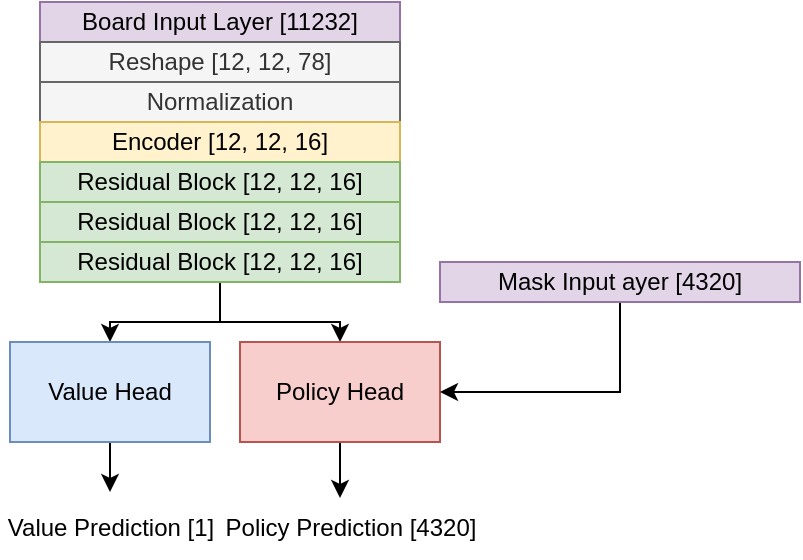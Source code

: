<mxfile version="24.4.0" type="github">
  <diagram name="Page-1" id="ht5UlmDzYOv5slASDZWB">
    <mxGraphModel dx="1094" dy="583" grid="1" gridSize="10" guides="1" tooltips="1" connect="1" arrows="1" fold="1" page="1" pageScale="1" pageWidth="850" pageHeight="1100" math="0" shadow="0">
      <root>
        <mxCell id="0" />
        <mxCell id="1" parent="0" />
        <mxCell id="0rLdkSzVbtEHq6efQS0L-1" value="&lt;div&gt;Board Input Layer [11232]&lt;/div&gt;" style="rounded=0;whiteSpace=wrap;html=1;fillColor=#e1d5e7;strokeColor=#9673a6;" vertex="1" parent="1">
          <mxGeometry x="360" y="260" width="180" height="20" as="geometry" />
        </mxCell>
        <mxCell id="0rLdkSzVbtEHq6efQS0L-40" value="&lt;div&gt;Normalization&lt;/div&gt;" style="rounded=0;whiteSpace=wrap;html=1;fillColor=#f5f5f5;fontColor=#333333;strokeColor=#666666;" vertex="1" parent="1">
          <mxGeometry x="360" y="300" width="180" height="20" as="geometry" />
        </mxCell>
        <mxCell id="0rLdkSzVbtEHq6efQS0L-42" value="Reshape [12, 12, 78]" style="rounded=0;whiteSpace=wrap;html=1;fillColor=#f5f5f5;fontColor=#333333;strokeColor=#666666;" vertex="1" parent="1">
          <mxGeometry x="360" y="280" width="180" height="20" as="geometry" />
        </mxCell>
        <mxCell id="0rLdkSzVbtEHq6efQS0L-43" value="Encoder [12, 12, 16]" style="rounded=0;whiteSpace=wrap;html=1;fillColor=#fff2cc;strokeColor=#d6b656;" vertex="1" parent="1">
          <mxGeometry x="360" y="320" width="180" height="20" as="geometry" />
        </mxCell>
        <mxCell id="0rLdkSzVbtEHq6efQS0L-44" value="Residual Block [12, 12, 16]" style="rounded=0;whiteSpace=wrap;html=1;fillColor=#d5e8d4;strokeColor=#82b366;" vertex="1" parent="1">
          <mxGeometry x="360" y="340" width="180" height="20" as="geometry" />
        </mxCell>
        <mxCell id="0rLdkSzVbtEHq6efQS0L-45" value="Residual Block [12, 12, 16]" style="rounded=0;whiteSpace=wrap;html=1;fillColor=#d5e8d4;strokeColor=#82b366;" vertex="1" parent="1">
          <mxGeometry x="360" y="360" width="180" height="20" as="geometry" />
        </mxCell>
        <mxCell id="0rLdkSzVbtEHq6efQS0L-51" style="edgeStyle=orthogonalEdgeStyle;rounded=0;orthogonalLoop=1;jettySize=auto;html=1;exitX=0.5;exitY=1;exitDx=0;exitDy=0;" edge="1" parent="1" source="0rLdkSzVbtEHq6efQS0L-46" target="0rLdkSzVbtEHq6efQS0L-50">
          <mxGeometry relative="1" as="geometry" />
        </mxCell>
        <mxCell id="0rLdkSzVbtEHq6efQS0L-53" style="edgeStyle=orthogonalEdgeStyle;rounded=0;orthogonalLoop=1;jettySize=auto;html=1;" edge="1" parent="1" source="0rLdkSzVbtEHq6efQS0L-46" target="0rLdkSzVbtEHq6efQS0L-49">
          <mxGeometry relative="1" as="geometry" />
        </mxCell>
        <mxCell id="0rLdkSzVbtEHq6efQS0L-46" value="Residual Block [12, 12, 16]" style="rounded=0;whiteSpace=wrap;html=1;fillColor=#d5e8d4;strokeColor=#82b366;" vertex="1" parent="1">
          <mxGeometry x="360" y="380" width="180" height="20" as="geometry" />
        </mxCell>
        <mxCell id="0rLdkSzVbtEHq6efQS0L-57" style="edgeStyle=orthogonalEdgeStyle;rounded=0;orthogonalLoop=1;jettySize=auto;html=1;" edge="1" parent="1" source="0rLdkSzVbtEHq6efQS0L-49">
          <mxGeometry relative="1" as="geometry">
            <mxPoint x="395" y="505" as="targetPoint" />
          </mxGeometry>
        </mxCell>
        <mxCell id="0rLdkSzVbtEHq6efQS0L-49" value="Value Head" style="rounded=0;whiteSpace=wrap;html=1;fillColor=#dae8fc;strokeColor=#6c8ebf;" vertex="1" parent="1">
          <mxGeometry x="345" y="430" width="100" height="50" as="geometry" />
        </mxCell>
        <mxCell id="0rLdkSzVbtEHq6efQS0L-56" style="edgeStyle=orthogonalEdgeStyle;rounded=0;orthogonalLoop=1;jettySize=auto;html=1;" edge="1" parent="1" source="0rLdkSzVbtEHq6efQS0L-50" target="0rLdkSzVbtEHq6efQS0L-59">
          <mxGeometry relative="1" as="geometry">
            <mxPoint x="530" y="510" as="targetPoint" />
            <Array as="points">
              <mxPoint x="510" y="490" />
              <mxPoint x="510" y="490" />
            </Array>
          </mxGeometry>
        </mxCell>
        <mxCell id="0rLdkSzVbtEHq6efQS0L-50" value="&lt;div&gt;Policy Head&lt;/div&gt;" style="rounded=0;whiteSpace=wrap;html=1;fillColor=#f8cecc;strokeColor=#b85450;" vertex="1" parent="1">
          <mxGeometry x="460" y="430" width="100" height="50" as="geometry" />
        </mxCell>
        <mxCell id="0rLdkSzVbtEHq6efQS0L-55" style="edgeStyle=orthogonalEdgeStyle;rounded=0;orthogonalLoop=1;jettySize=auto;html=1;entryX=1;entryY=0.5;entryDx=0;entryDy=0;" edge="1" parent="1" source="0rLdkSzVbtEHq6efQS0L-54" target="0rLdkSzVbtEHq6efQS0L-50">
          <mxGeometry relative="1" as="geometry" />
        </mxCell>
        <mxCell id="0rLdkSzVbtEHq6efQS0L-54" value="Mask Input ayer [4320]" style="rounded=0;whiteSpace=wrap;html=1;fillColor=#e1d5e7;strokeColor=#9673a6;" vertex="1" parent="1">
          <mxGeometry x="560" y="390" width="180" height="20" as="geometry" />
        </mxCell>
        <mxCell id="0rLdkSzVbtEHq6efQS0L-58" value="Value Prediction [1]" style="text;html=1;align=center;verticalAlign=middle;resizable=0;points=[];autosize=1;strokeColor=none;fillColor=none;" vertex="1" parent="1">
          <mxGeometry x="340" y="508" width="110" height="30" as="geometry" />
        </mxCell>
        <mxCell id="0rLdkSzVbtEHq6efQS0L-59" value="Policy Prediction [4320]" style="text;html=1;align=center;verticalAlign=middle;resizable=0;points=[];autosize=1;strokeColor=none;fillColor=none;" vertex="1" parent="1">
          <mxGeometry x="450" y="508" width="130" height="30" as="geometry" />
        </mxCell>
      </root>
    </mxGraphModel>
  </diagram>
</mxfile>
